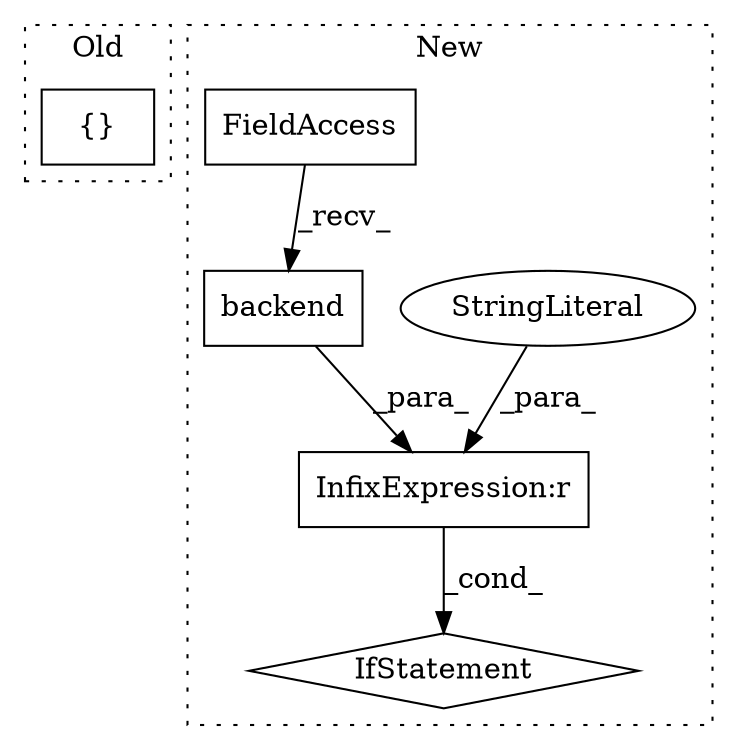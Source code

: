 digraph G {
subgraph cluster0 {
1 [label="{}" a="4" s="9718,9726" l="1,1" shape="box"];
label = "Old";
style="dotted";
}
subgraph cluster1 {
2 [label="backend" a="32" s="9519" l="9" shape="box"];
3 [label="InfixExpression:r" a="27" s="9528" l="4" shape="box"];
4 [label="StringLiteral" a="45" s="9532" l="6" shape="ellipse"];
5 [label="FieldAccess" a="22" s="9505" l="5" shape="box"];
6 [label="IfStatement" a="25" s="9501,9538" l="4,2" shape="diamond"];
label = "New";
style="dotted";
}
2 -> 3 [label="_para_"];
3 -> 6 [label="_cond_"];
4 -> 3 [label="_para_"];
5 -> 2 [label="_recv_"];
}